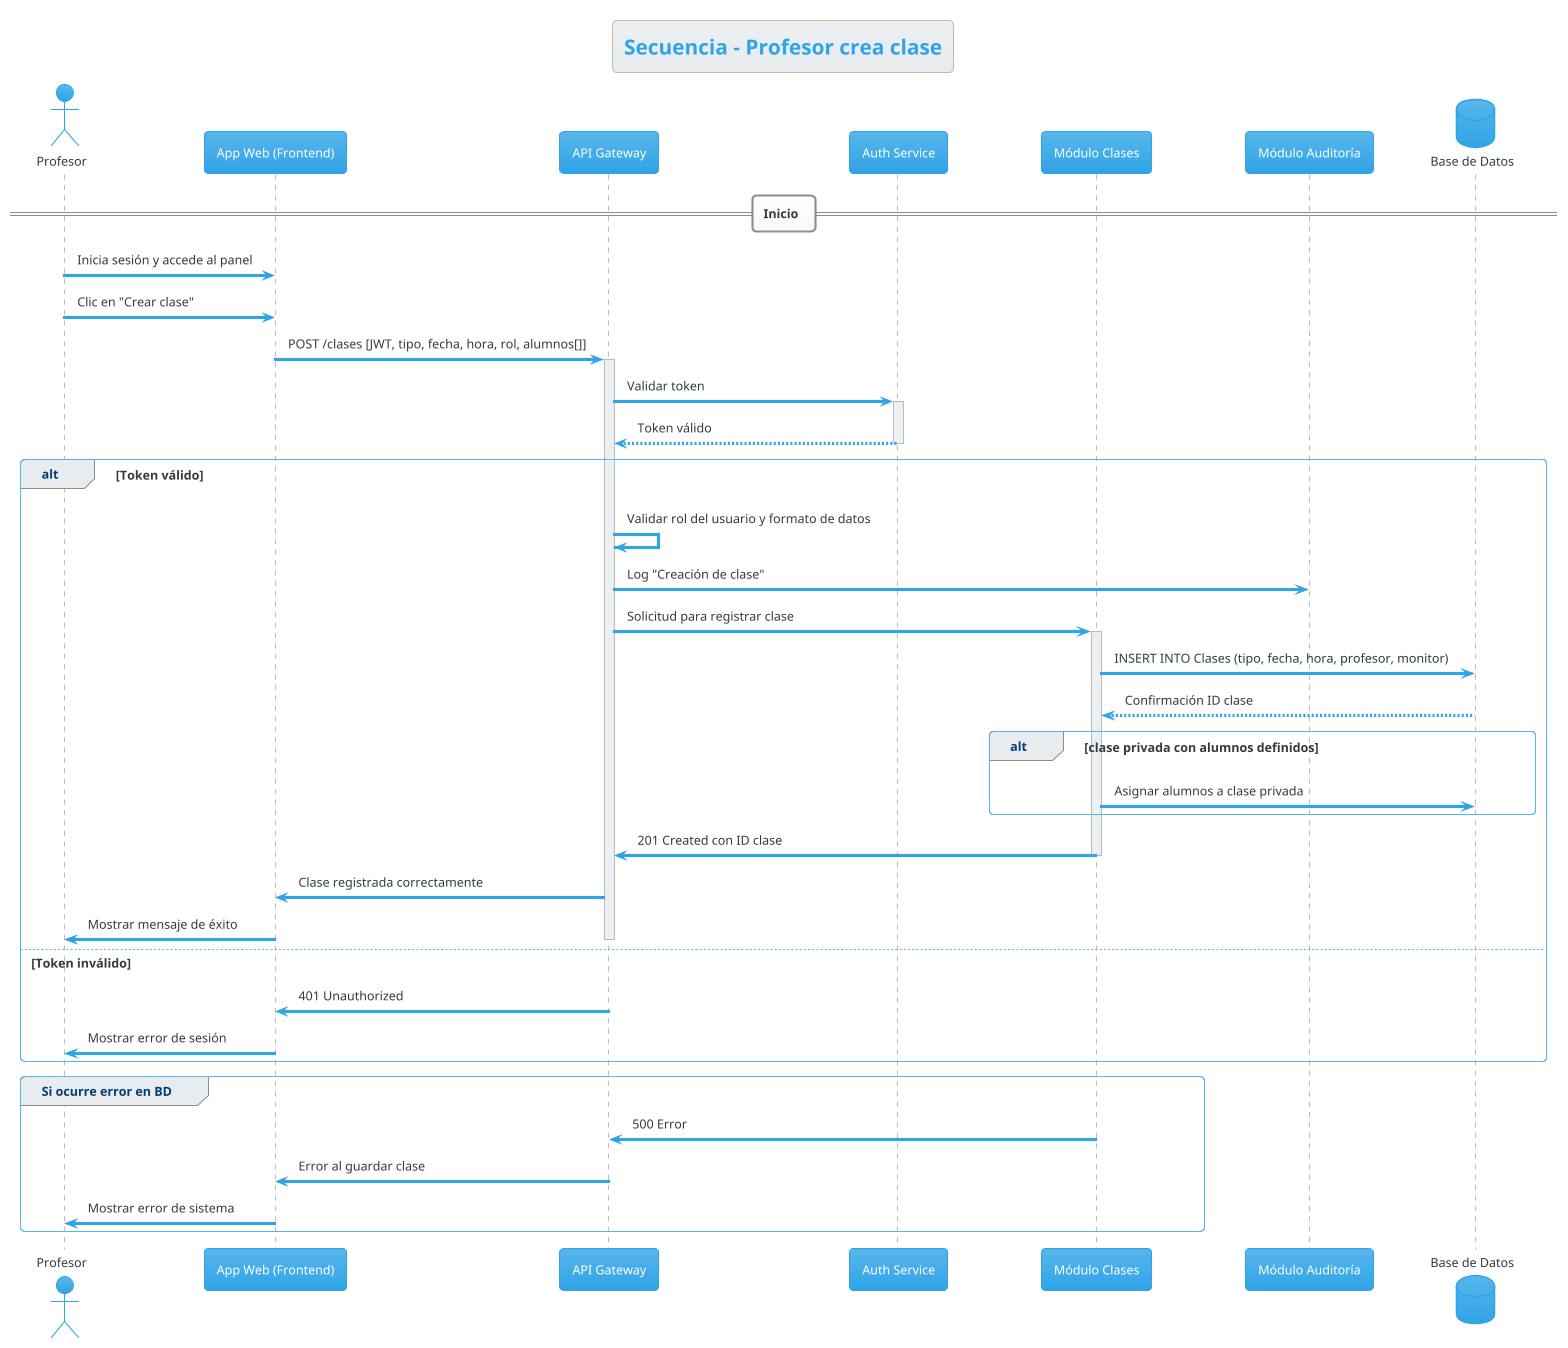 @startuml S_P02_CreaClase
!theme cerulean
skinparam linetype ortho

title Secuencia - Profesor crea clase

actor "Profesor" as PR
participant "App Web (Frontend)" as FE
participant "API Gateway" as API
participant "Auth Service" as AUTH
participant "Módulo Clases" as CL
participant "Módulo Auditoría" as AUD
database "Base de Datos" as DB

== Inicio ==
PR -> FE : Inicia sesión y accede al panel
PR -> FE : Clic en "Crear clase"
FE -> API : POST /clases [JWT, tipo, fecha, hora, rol, alumnos[]]
activate API

API -> AUTH : Validar token
activate AUTH
AUTH --> API : Token válido
deactivate AUTH

alt Token válido
    API -> API : Validar rol del usuario y formato de datos
    API -> AUD : Log "Creación de clase"

    API -> CL : Solicitud para registrar clase
    activate CL
    CL -> DB : INSERT INTO Clases (tipo, fecha, hora, profesor, monitor)
    DB --> CL : Confirmación ID clase

    alt clase privada con alumnos definidos
        CL -> DB : Asignar alumnos a clase privada
    end

    CL -> API : 201 Created con ID clase
    deactivate CL

    API -> FE : Clase registrada correctamente
    FE -> PR : Mostrar mensaje de éxito
    deactivate API
else Token inválido
    API -> FE : 401 Unauthorized
    FE -> PR : Mostrar error de sesión
    deactivate API
end

group Si ocurre error en BD
    CL -> API : 500 Error
    API -> FE : Error al guardar clase
    FE -> PR : Mostrar error de sistema
end

@enduml

